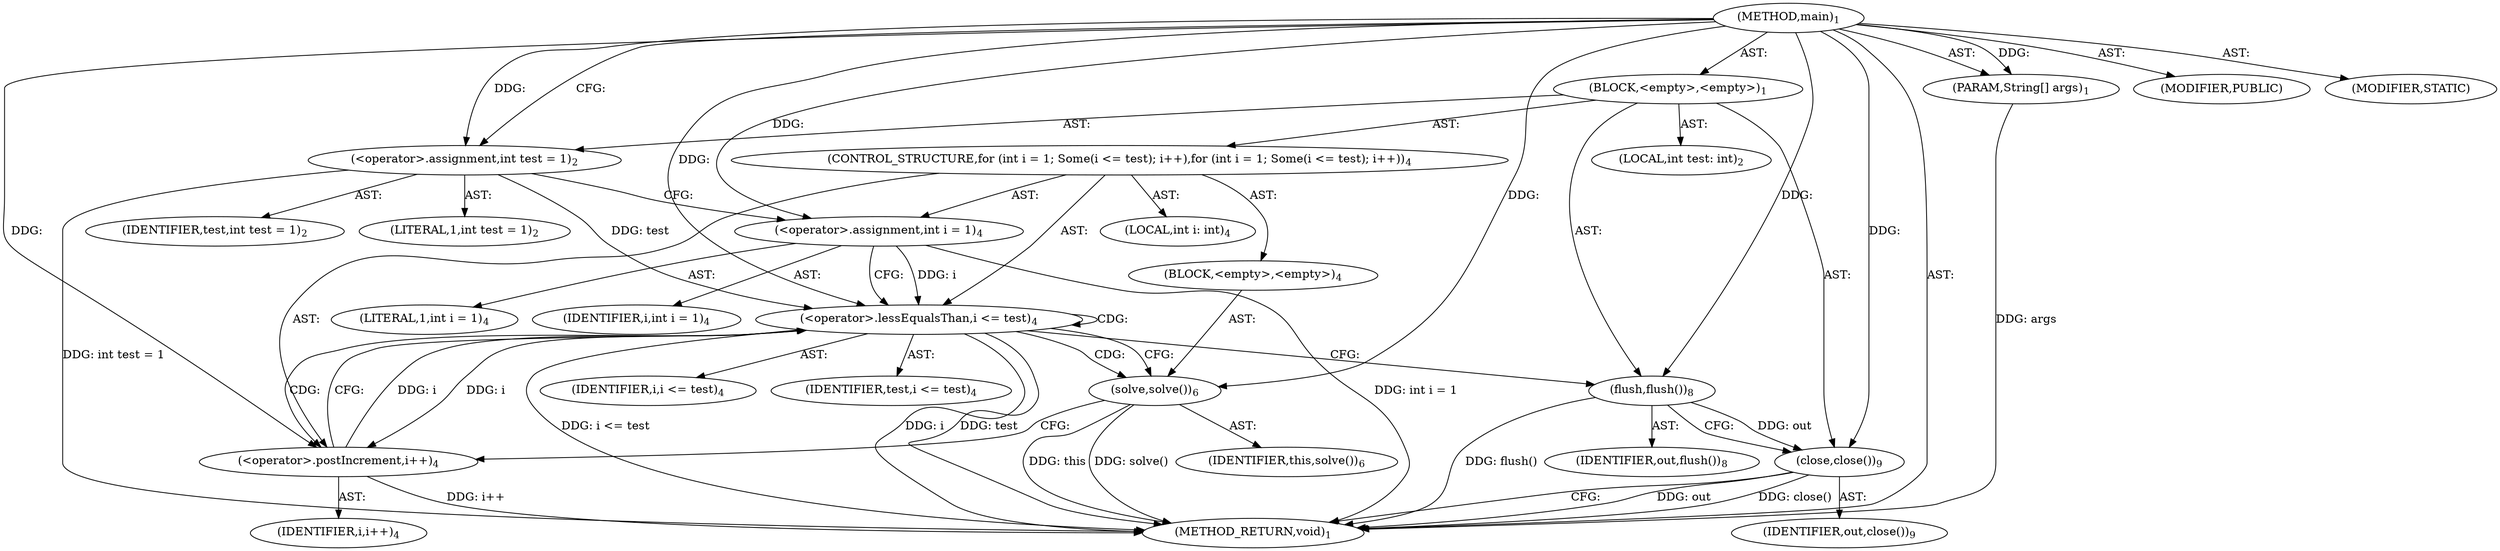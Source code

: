 digraph "main" {  
"17" [label = <(METHOD,main)<SUB>1</SUB>> ]
"18" [label = <(PARAM,String[] args)<SUB>1</SUB>> ]
"19" [label = <(BLOCK,&lt;empty&gt;,&lt;empty&gt;)<SUB>1</SUB>> ]
"20" [label = <(LOCAL,int test: int)<SUB>2</SUB>> ]
"21" [label = <(&lt;operator&gt;.assignment,int test = 1)<SUB>2</SUB>> ]
"22" [label = <(IDENTIFIER,test,int test = 1)<SUB>2</SUB>> ]
"23" [label = <(LITERAL,1,int test = 1)<SUB>2</SUB>> ]
"24" [label = <(CONTROL_STRUCTURE,for (int i = 1; Some(i &lt;= test); i++),for (int i = 1; Some(i &lt;= test); i++))<SUB>4</SUB>> ]
"25" [label = <(LOCAL,int i: int)<SUB>4</SUB>> ]
"26" [label = <(&lt;operator&gt;.assignment,int i = 1)<SUB>4</SUB>> ]
"27" [label = <(IDENTIFIER,i,int i = 1)<SUB>4</SUB>> ]
"28" [label = <(LITERAL,1,int i = 1)<SUB>4</SUB>> ]
"29" [label = <(&lt;operator&gt;.lessEqualsThan,i &lt;= test)<SUB>4</SUB>> ]
"30" [label = <(IDENTIFIER,i,i &lt;= test)<SUB>4</SUB>> ]
"31" [label = <(IDENTIFIER,test,i &lt;= test)<SUB>4</SUB>> ]
"32" [label = <(&lt;operator&gt;.postIncrement,i++)<SUB>4</SUB>> ]
"33" [label = <(IDENTIFIER,i,i++)<SUB>4</SUB>> ]
"34" [label = <(BLOCK,&lt;empty&gt;,&lt;empty&gt;)<SUB>4</SUB>> ]
"35" [label = <(solve,solve())<SUB>6</SUB>> ]
"36" [label = <(IDENTIFIER,this,solve())<SUB>6</SUB>> ]
"37" [label = <(flush,flush())<SUB>8</SUB>> ]
"38" [label = <(IDENTIFIER,out,flush())<SUB>8</SUB>> ]
"39" [label = <(close,close())<SUB>9</SUB>> ]
"40" [label = <(IDENTIFIER,out,close())<SUB>9</SUB>> ]
"41" [label = <(MODIFIER,PUBLIC)> ]
"42" [label = <(MODIFIER,STATIC)> ]
"43" [label = <(METHOD_RETURN,void)<SUB>1</SUB>> ]
  "17" -> "18"  [ label = "AST: "] 
  "17" -> "19"  [ label = "AST: "] 
  "17" -> "41"  [ label = "AST: "] 
  "17" -> "42"  [ label = "AST: "] 
  "17" -> "43"  [ label = "AST: "] 
  "19" -> "20"  [ label = "AST: "] 
  "19" -> "21"  [ label = "AST: "] 
  "19" -> "24"  [ label = "AST: "] 
  "19" -> "37"  [ label = "AST: "] 
  "19" -> "39"  [ label = "AST: "] 
  "21" -> "22"  [ label = "AST: "] 
  "21" -> "23"  [ label = "AST: "] 
  "24" -> "25"  [ label = "AST: "] 
  "24" -> "26"  [ label = "AST: "] 
  "24" -> "29"  [ label = "AST: "] 
  "24" -> "32"  [ label = "AST: "] 
  "24" -> "34"  [ label = "AST: "] 
  "26" -> "27"  [ label = "AST: "] 
  "26" -> "28"  [ label = "AST: "] 
  "29" -> "30"  [ label = "AST: "] 
  "29" -> "31"  [ label = "AST: "] 
  "32" -> "33"  [ label = "AST: "] 
  "34" -> "35"  [ label = "AST: "] 
  "35" -> "36"  [ label = "AST: "] 
  "37" -> "38"  [ label = "AST: "] 
  "39" -> "40"  [ label = "AST: "] 
  "21" -> "26"  [ label = "CFG: "] 
  "37" -> "39"  [ label = "CFG: "] 
  "39" -> "43"  [ label = "CFG: "] 
  "26" -> "29"  [ label = "CFG: "] 
  "29" -> "35"  [ label = "CFG: "] 
  "29" -> "37"  [ label = "CFG: "] 
  "32" -> "29"  [ label = "CFG: "] 
  "35" -> "32"  [ label = "CFG: "] 
  "17" -> "21"  [ label = "CFG: "] 
  "18" -> "43"  [ label = "DDG: args"] 
  "21" -> "43"  [ label = "DDG: int test = 1"] 
  "26" -> "43"  [ label = "DDG: int i = 1"] 
  "29" -> "43"  [ label = "DDG: i"] 
  "29" -> "43"  [ label = "DDG: test"] 
  "29" -> "43"  [ label = "DDG: i &lt;= test"] 
  "37" -> "43"  [ label = "DDG: flush()"] 
  "39" -> "43"  [ label = "DDG: out"] 
  "39" -> "43"  [ label = "DDG: close()"] 
  "35" -> "43"  [ label = "DDG: solve()"] 
  "32" -> "43"  [ label = "DDG: i++"] 
  "35" -> "43"  [ label = "DDG: this"] 
  "17" -> "18"  [ label = "DDG: "] 
  "17" -> "21"  [ label = "DDG: "] 
  "17" -> "26"  [ label = "DDG: "] 
  "17" -> "37"  [ label = "DDG: "] 
  "37" -> "39"  [ label = "DDG: out"] 
  "17" -> "39"  [ label = "DDG: "] 
  "26" -> "29"  [ label = "DDG: i"] 
  "32" -> "29"  [ label = "DDG: i"] 
  "17" -> "29"  [ label = "DDG: "] 
  "21" -> "29"  [ label = "DDG: test"] 
  "29" -> "32"  [ label = "DDG: i"] 
  "17" -> "32"  [ label = "DDG: "] 
  "17" -> "35"  [ label = "DDG: "] 
  "29" -> "29"  [ label = "CDG: "] 
  "29" -> "32"  [ label = "CDG: "] 
  "29" -> "35"  [ label = "CDG: "] 
}
